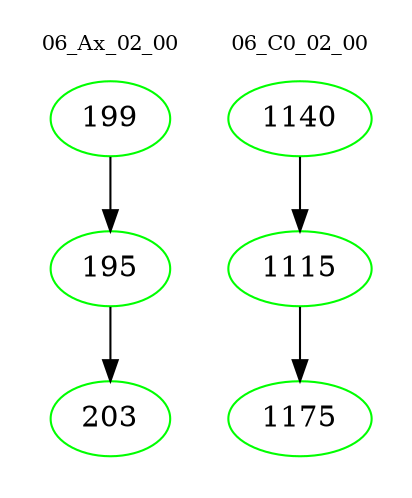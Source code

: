 digraph{
subgraph cluster_0 {
color = white
label = "06_Ax_02_00";
fontsize=10;
T0_199 [label="199", color="green"]
T0_199 -> T0_195 [color="black"]
T0_195 [label="195", color="green"]
T0_195 -> T0_203 [color="black"]
T0_203 [label="203", color="green"]
}
subgraph cluster_1 {
color = white
label = "06_C0_02_00";
fontsize=10;
T1_1140 [label="1140", color="green"]
T1_1140 -> T1_1115 [color="black"]
T1_1115 [label="1115", color="green"]
T1_1115 -> T1_1175 [color="black"]
T1_1175 [label="1175", color="green"]
}
}
